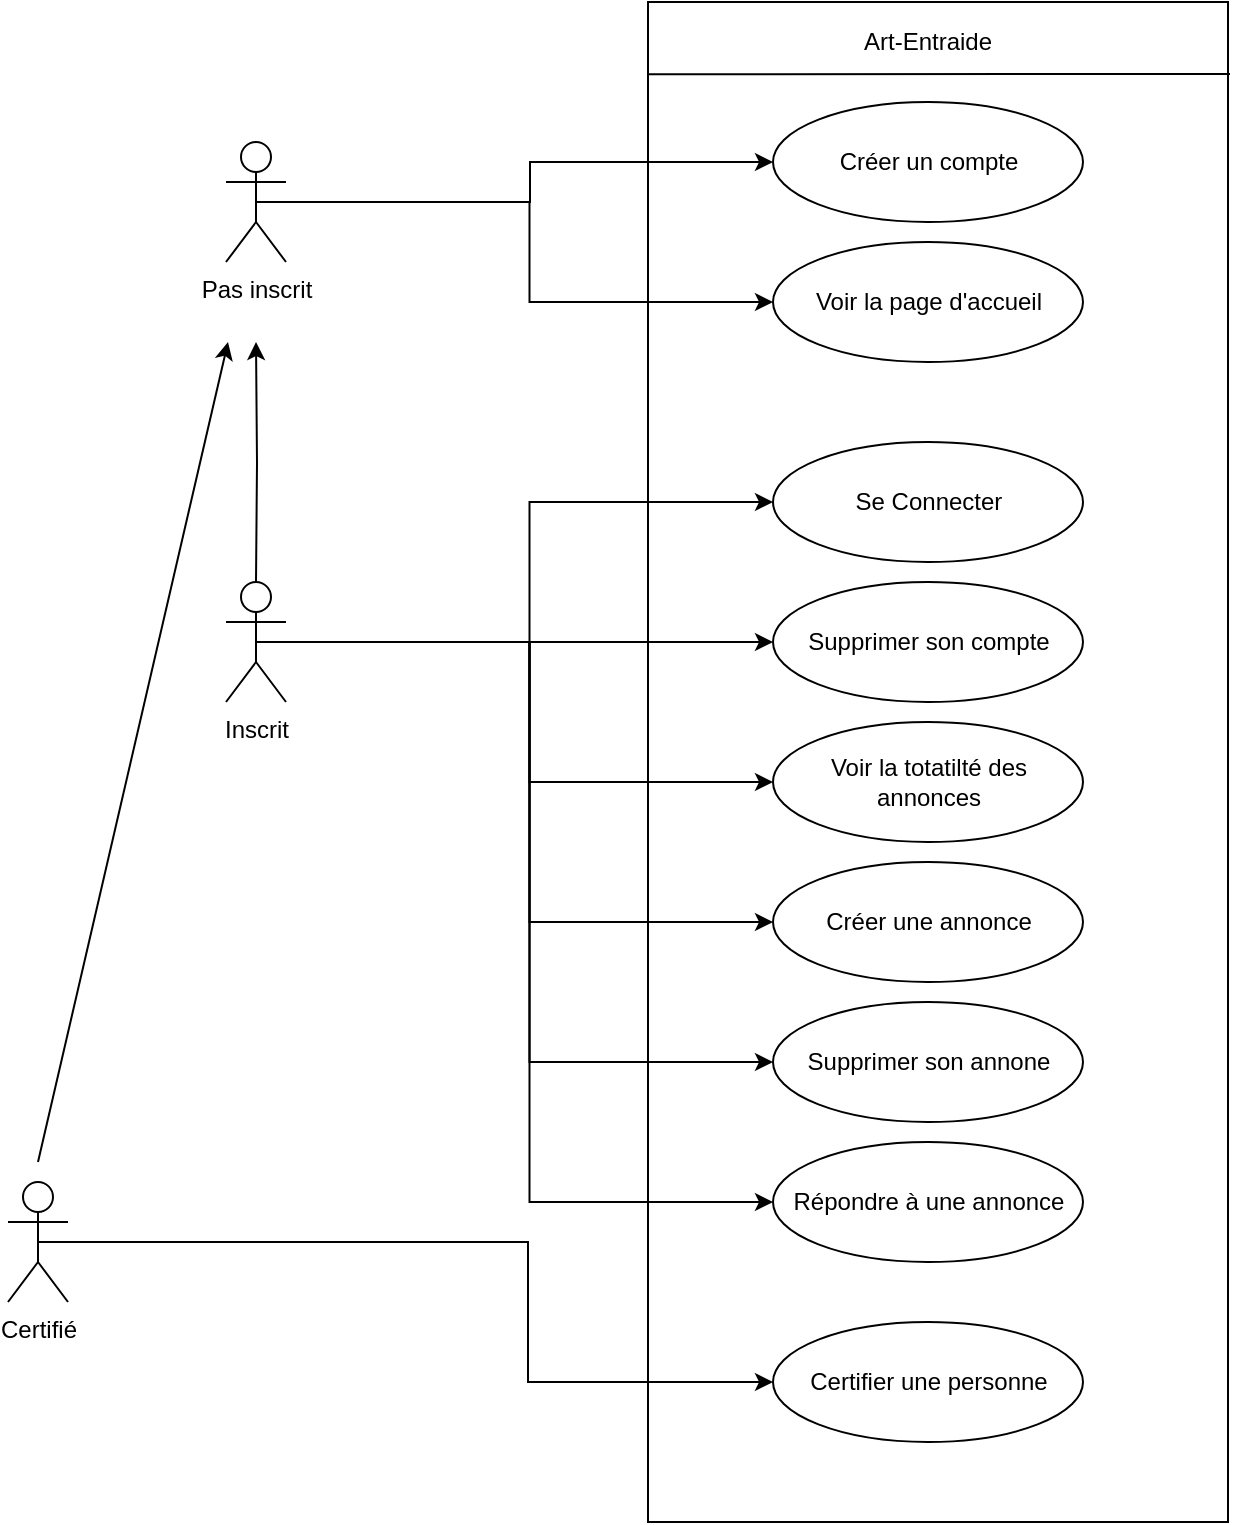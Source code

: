 <mxfile version="13.9.2" type="device"><diagram id="nsFmcbZ1HFoxbwpNdXEm" name="Page-1"><mxGraphModel dx="719" dy="751" grid="1" gridSize="10" guides="1" tooltips="1" connect="1" arrows="1" fold="1" page="1" pageScale="1" pageWidth="850" pageHeight="1100" math="0" shadow="0"><root><mxCell id="0"/><mxCell id="1" parent="0"/><mxCell id="P8Ae4rGZpNesVGkro_Pr-5" value="" style="rounded=0;whiteSpace=wrap;html=1;" vertex="1" parent="1"><mxGeometry x="520" y="80" width="290" height="760" as="geometry"/></mxCell><mxCell id="P8Ae4rGZpNesVGkro_Pr-22" style="edgeStyle=orthogonalEdgeStyle;rounded=0;orthogonalLoop=1;jettySize=auto;html=1;entryX=0;entryY=0.5;entryDx=0;entryDy=0;shadow=0;sketch=0;exitX=0.5;exitY=0.5;exitDx=0;exitDy=0;exitPerimeter=0;" edge="1" parent="1" source="P8Ae4rGZpNesVGkro_Pr-1" target="P8Ae4rGZpNesVGkro_Pr-17"><mxGeometry relative="1" as="geometry"><mxPoint x="350" y="230" as="sourcePoint"/><Array as="points"><mxPoint x="461" y="180"/><mxPoint x="461" y="160"/></Array></mxGeometry></mxCell><mxCell id="P8Ae4rGZpNesVGkro_Pr-23" style="edgeStyle=orthogonalEdgeStyle;rounded=0;sketch=0;orthogonalLoop=1;jettySize=auto;html=1;entryX=0;entryY=0.5;entryDx=0;entryDy=0;shadow=0;exitX=0.5;exitY=0.5;exitDx=0;exitDy=0;exitPerimeter=0;" edge="1" parent="1" source="P8Ae4rGZpNesVGkro_Pr-1" target="P8Ae4rGZpNesVGkro_Pr-10"><mxGeometry relative="1" as="geometry"><mxPoint x="350" y="230" as="sourcePoint"/></mxGeometry></mxCell><mxCell id="P8Ae4rGZpNesVGkro_Pr-1" value="&lt;div&gt;Pas inscrit&lt;br&gt;&lt;/div&gt;&lt;div&gt;&lt;br&gt;&lt;/div&gt;" style="shape=umlActor;verticalLabelPosition=bottom;verticalAlign=top;html=1;outlineConnect=0;" vertex="1" parent="1"><mxGeometry x="309" y="150" width="30" height="60" as="geometry"/></mxCell><mxCell id="P8Ae4rGZpNesVGkro_Pr-6" value="Art-Entraide" style="text;html=1;strokeColor=none;fillColor=none;align=center;verticalAlign=middle;whiteSpace=wrap;rounded=0;" vertex="1" parent="1"><mxGeometry x="620" y="90" width="80" height="20" as="geometry"/></mxCell><mxCell id="P8Ae4rGZpNesVGkro_Pr-9" value="Se Connecter" style="ellipse;whiteSpace=wrap;html=1;" vertex="1" parent="1"><mxGeometry x="582.5" y="300" width="155" height="60" as="geometry"/></mxCell><mxCell id="P8Ae4rGZpNesVGkro_Pr-10" value="Voir la page d'accueil" style="ellipse;whiteSpace=wrap;html=1;" vertex="1" parent="1"><mxGeometry x="582.5" y="200" width="155" height="60" as="geometry"/></mxCell><mxCell id="P8Ae4rGZpNesVGkro_Pr-11" value="Créer une annonce " style="ellipse;whiteSpace=wrap;html=1;" vertex="1" parent="1"><mxGeometry x="582.5" y="510" width="155" height="60" as="geometry"/></mxCell><mxCell id="P8Ae4rGZpNesVGkro_Pr-15" value="Répondre à une annonce " style="ellipse;whiteSpace=wrap;html=1;" vertex="1" parent="1"><mxGeometry x="582.5" y="650" width="155" height="60" as="geometry"/></mxCell><mxCell id="P8Ae4rGZpNesVGkro_Pr-16" value="Voir la totatilté des annonces" style="ellipse;whiteSpace=wrap;html=1;" vertex="1" parent="1"><mxGeometry x="582.5" y="440" width="155" height="60" as="geometry"/></mxCell><mxCell id="P8Ae4rGZpNesVGkro_Pr-17" value="Créer un compte" style="ellipse;whiteSpace=wrap;html=1;" vertex="1" parent="1"><mxGeometry x="582.5" y="130" width="155" height="60" as="geometry"/></mxCell><mxCell id="P8Ae4rGZpNesVGkro_Pr-24" style="edgeStyle=orthogonalEdgeStyle;rounded=0;sketch=0;orthogonalLoop=1;jettySize=auto;html=1;exitX=0.5;exitY=0.5;exitDx=0;exitDy=0;exitPerimeter=0;entryX=0;entryY=0.5;entryDx=0;entryDy=0;shadow=0;" edge="1" parent="1" source="P8Ae4rGZpNesVGkro_Pr-18" target="P8Ae4rGZpNesVGkro_Pr-9"><mxGeometry relative="1" as="geometry"/></mxCell><mxCell id="P8Ae4rGZpNesVGkro_Pr-25" style="edgeStyle=orthogonalEdgeStyle;rounded=0;sketch=0;orthogonalLoop=1;jettySize=auto;html=1;exitX=0.5;exitY=0.5;exitDx=0;exitDy=0;exitPerimeter=0;shadow=0;" edge="1" parent="1" source="P8Ae4rGZpNesVGkro_Pr-18" target="P8Ae4rGZpNesVGkro_Pr-20"><mxGeometry relative="1" as="geometry"/></mxCell><mxCell id="P8Ae4rGZpNesVGkro_Pr-27" style="edgeStyle=orthogonalEdgeStyle;rounded=0;sketch=0;orthogonalLoop=1;jettySize=auto;html=1;exitX=0.5;exitY=0.5;exitDx=0;exitDy=0;exitPerimeter=0;entryX=0;entryY=0.5;entryDx=0;entryDy=0;shadow=0;" edge="1" parent="1" source="P8Ae4rGZpNesVGkro_Pr-18" target="P8Ae4rGZpNesVGkro_Pr-11"><mxGeometry relative="1" as="geometry"/></mxCell><mxCell id="P8Ae4rGZpNesVGkro_Pr-28" style="edgeStyle=orthogonalEdgeStyle;rounded=0;sketch=0;orthogonalLoop=1;jettySize=auto;html=1;exitX=0.5;exitY=0.5;exitDx=0;exitDy=0;exitPerimeter=0;entryX=0;entryY=0.5;entryDx=0;entryDy=0;shadow=0;" edge="1" parent="1" source="P8Ae4rGZpNesVGkro_Pr-18" target="P8Ae4rGZpNesVGkro_Pr-21"><mxGeometry relative="1" as="geometry"/></mxCell><mxCell id="P8Ae4rGZpNesVGkro_Pr-29" style="edgeStyle=orthogonalEdgeStyle;rounded=0;sketch=0;orthogonalLoop=1;jettySize=auto;html=1;exitX=0.5;exitY=0.5;exitDx=0;exitDy=0;exitPerimeter=0;entryX=0;entryY=0.5;entryDx=0;entryDy=0;shadow=0;" edge="1" parent="1" source="P8Ae4rGZpNesVGkro_Pr-18" target="P8Ae4rGZpNesVGkro_Pr-15"><mxGeometry relative="1" as="geometry"/></mxCell><mxCell id="P8Ae4rGZpNesVGkro_Pr-34" style="edgeStyle=orthogonalEdgeStyle;rounded=0;sketch=0;orthogonalLoop=1;jettySize=auto;html=1;exitX=0.5;exitY=0.5;exitDx=0;exitDy=0;exitPerimeter=0;entryX=0;entryY=0.5;entryDx=0;entryDy=0;shadow=0;startArrow=none;startFill=0;endArrow=classic;endFill=1;" edge="1" parent="1" source="P8Ae4rGZpNesVGkro_Pr-18" target="P8Ae4rGZpNesVGkro_Pr-16"><mxGeometry relative="1" as="geometry"/></mxCell><mxCell id="P8Ae4rGZpNesVGkro_Pr-18" value="&lt;div&gt;Inscrit&lt;/div&gt;&lt;div&gt;&lt;br&gt;&lt;/div&gt;" style="shape=umlActor;verticalLabelPosition=bottom;verticalAlign=top;html=1;outlineConnect=0;" vertex="1" parent="1"><mxGeometry x="309" y="370" width="30" height="60" as="geometry"/></mxCell><mxCell id="P8Ae4rGZpNesVGkro_Pr-20" value="Supprimer son compte " style="ellipse;whiteSpace=wrap;html=1;" vertex="1" parent="1"><mxGeometry x="582.5" y="370" width="155" height="60" as="geometry"/></mxCell><mxCell id="P8Ae4rGZpNesVGkro_Pr-21" value="Supprimer son annone " style="ellipse;whiteSpace=wrap;html=1;" vertex="1" parent="1"><mxGeometry x="582.5" y="580" width="155" height="60" as="geometry"/></mxCell><mxCell id="P8Ae4rGZpNesVGkro_Pr-33" style="edgeStyle=orthogonalEdgeStyle;rounded=0;sketch=0;orthogonalLoop=1;jettySize=auto;html=1;exitX=0.5;exitY=0.5;exitDx=0;exitDy=0;exitPerimeter=0;shadow=0;startArrow=none;startFill=0;endArrow=classic;endFill=1;" edge="1" parent="1" source="P8Ae4rGZpNesVGkro_Pr-30" target="P8Ae4rGZpNesVGkro_Pr-32"><mxGeometry relative="1" as="geometry"><Array as="points"><mxPoint x="460" y="700"/><mxPoint x="460" y="770"/></Array></mxGeometry></mxCell><mxCell id="P8Ae4rGZpNesVGkro_Pr-30" value="&lt;div&gt;Certifié&lt;/div&gt;&lt;div&gt;&lt;br&gt;&lt;/div&gt;" style="shape=umlActor;verticalLabelPosition=bottom;verticalAlign=top;html=1;outlineConnect=0;" vertex="1" parent="1"><mxGeometry x="200" y="670" width="30" height="60" as="geometry"/></mxCell><mxCell id="P8Ae4rGZpNesVGkro_Pr-32" value="Certifier une personne" style="ellipse;whiteSpace=wrap;html=1;" vertex="1" parent="1"><mxGeometry x="582.5" y="740" width="155" height="60" as="geometry"/></mxCell><mxCell id="P8Ae4rGZpNesVGkro_Pr-35" value="" style="endArrow=none;html=1;shadow=0;entryX=-0.001;entryY=0.041;entryDx=0;entryDy=0;entryPerimeter=0;" edge="1" parent="1"><mxGeometry width="50" height="50" relative="1" as="geometry"><mxPoint x="811" y="116" as="sourcePoint"/><mxPoint x="519.71" y="116.16" as="targetPoint"/></mxGeometry></mxCell><mxCell id="P8Ae4rGZpNesVGkro_Pr-37" value="" style="endArrow=classic;html=1;shadow=0;" edge="1" parent="1"><mxGeometry width="50" height="50" relative="1" as="geometry"><mxPoint x="215" y="660" as="sourcePoint"/><mxPoint x="310" y="250" as="targetPoint"/></mxGeometry></mxCell><mxCell id="P8Ae4rGZpNesVGkro_Pr-38" value="" style="edgeStyle=orthogonalEdgeStyle;rounded=0;orthogonalLoop=1;jettySize=auto;html=1;startArrow=classic;startFill=1;endArrow=none;endFill=0;" edge="1" parent="1" target="P8Ae4rGZpNesVGkro_Pr-18"><mxGeometry relative="1" as="geometry"><mxPoint x="324" y="250" as="sourcePoint"/><mxPoint x="324" y="370" as="targetPoint"/></mxGeometry></mxCell></root></mxGraphModel></diagram></mxfile>